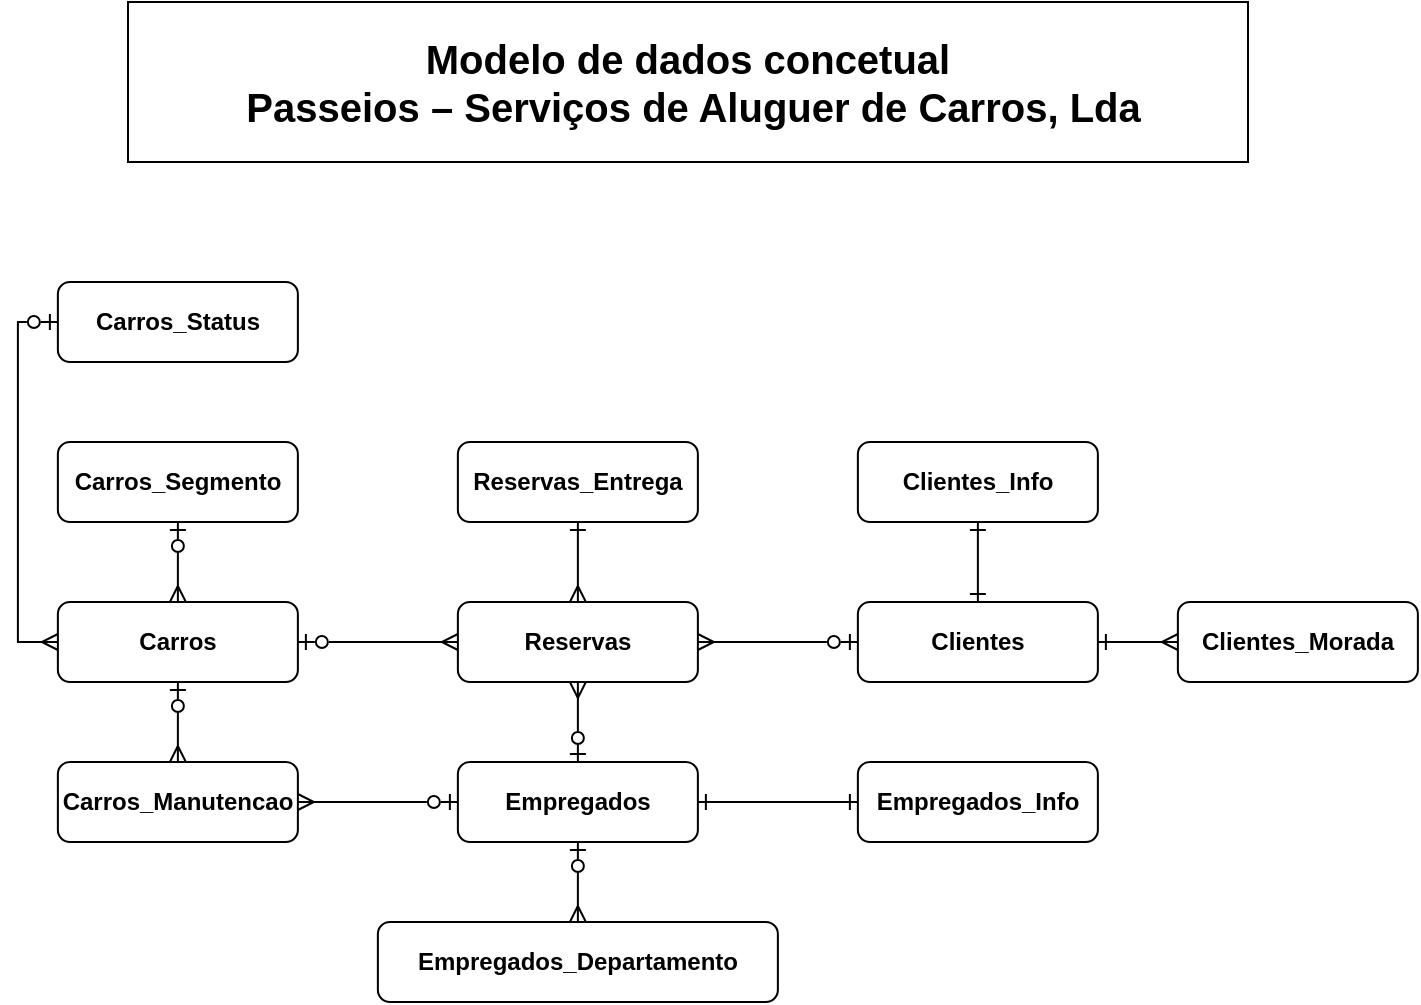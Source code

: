 <mxfile version="24.7.17">
  <diagram name="Page-1" id="qQgYs6vIY1Ci10BiVfxs">
    <mxGraphModel dx="2049" dy="1194" grid="1" gridSize="10" guides="1" tooltips="1" connect="1" arrows="1" fold="1" page="1" pageScale="1" pageWidth="850" pageHeight="1100" math="0" shadow="0">
      <root>
        <mxCell id="0" />
        <mxCell id="1" parent="0" />
        <mxCell id="vGtdWYx5ho8JE4TgwHjV-22" style="edgeStyle=orthogonalEdgeStyle;rounded=0;orthogonalLoop=1;jettySize=auto;html=1;endArrow=ERzeroToOne;endFill=0;startArrow=ERmany;startFill=0;" edge="1" parent="1" source="vGtdWYx5ho8JE4TgwHjV-1" target="vGtdWYx5ho8JE4TgwHjV-5">
          <mxGeometry relative="1" as="geometry" />
        </mxCell>
        <mxCell id="vGtdWYx5ho8JE4TgwHjV-1" value="&lt;span style=&quot;font-weight: 700; text-wrap: nowrap;&quot;&gt;Carros_Manutencao&lt;/span&gt;" style="rounded=1;whiteSpace=wrap;html=1;" vertex="1" parent="1">
          <mxGeometry x="109.94" y="380" width="120" height="40" as="geometry" />
        </mxCell>
        <mxCell id="vGtdWYx5ho8JE4TgwHjV-2" value="&lt;b&gt;&lt;font style=&quot;font-size: 20px;&quot;&gt;Modelo de dados concetual&lt;/font&gt;&lt;/b&gt;&lt;div&gt;&lt;b&gt;&lt;font style=&quot;font-size: 20px;&quot;&gt;&amp;nbsp;Passeios – Serviços de Aluguer de Carros, Lda&lt;/font&gt;&lt;/b&gt;&lt;/div&gt;" style="rounded=0;whiteSpace=wrap;html=1;" vertex="1" parent="1">
          <mxGeometry x="145" width="560" height="80" as="geometry" />
        </mxCell>
        <mxCell id="vGtdWYx5ho8JE4TgwHjV-20" style="edgeStyle=orthogonalEdgeStyle;rounded=0;orthogonalLoop=1;jettySize=auto;html=1;endArrow=ERmany;endFill=0;startArrow=ERzeroToOne;startFill=0;entryX=0;entryY=0.5;entryDx=0;entryDy=0;" edge="1" parent="1" source="vGtdWYx5ho8JE4TgwHjV-3" target="vGtdWYx5ho8JE4TgwHjV-5">
          <mxGeometry relative="1" as="geometry">
            <Array as="points">
              <mxPoint x="89.94" y="160.0" />
              <mxPoint x="89.94" y="320" />
            </Array>
          </mxGeometry>
        </mxCell>
        <mxCell id="vGtdWYx5ho8JE4TgwHjV-3" value="&lt;span style=&quot;font-weight: 700; text-wrap: nowrap;&quot;&gt;Carros_Status&lt;/span&gt;" style="rounded=1;whiteSpace=wrap;html=1;" vertex="1" parent="1">
          <mxGeometry x="109.94" y="140" width="120" height="40" as="geometry" />
        </mxCell>
        <mxCell id="vGtdWYx5ho8JE4TgwHjV-21" style="edgeStyle=orthogonalEdgeStyle;rounded=0;orthogonalLoop=1;jettySize=auto;html=1;entryX=0.5;entryY=0;entryDx=0;entryDy=0;startArrow=ERzeroToOne;startFill=0;endArrow=ERmany;endFill=0;" edge="1" parent="1" source="vGtdWYx5ho8JE4TgwHjV-4" target="vGtdWYx5ho8JE4TgwHjV-5">
          <mxGeometry relative="1" as="geometry" />
        </mxCell>
        <mxCell id="vGtdWYx5ho8JE4TgwHjV-4" value="&lt;span style=&quot;font-weight: 700; text-wrap: nowrap;&quot;&gt;Carros_Segmento&lt;/span&gt;" style="rounded=1;whiteSpace=wrap;html=1;" vertex="1" parent="1">
          <mxGeometry x="109.94" y="220" width="120" height="40" as="geometry" />
        </mxCell>
        <mxCell id="vGtdWYx5ho8JE4TgwHjV-23" style="edgeStyle=orthogonalEdgeStyle;rounded=0;orthogonalLoop=1;jettySize=auto;html=1;entryX=0;entryY=0.5;entryDx=0;entryDy=0;startArrow=ERzeroToOne;startFill=0;endArrow=ERmany;endFill=0;" edge="1" parent="1" source="vGtdWYx5ho8JE4TgwHjV-5" target="vGtdWYx5ho8JE4TgwHjV-6">
          <mxGeometry relative="1" as="geometry" />
        </mxCell>
        <mxCell id="vGtdWYx5ho8JE4TgwHjV-5" value="&lt;span style=&quot;font-weight: 700; text-wrap: nowrap;&quot;&gt;Carros&lt;/span&gt;" style="rounded=1;whiteSpace=wrap;html=1;" vertex="1" parent="1">
          <mxGeometry x="109.94" y="300" width="120" height="40" as="geometry" />
        </mxCell>
        <mxCell id="vGtdWYx5ho8JE4TgwHjV-25" style="edgeStyle=orthogonalEdgeStyle;rounded=0;orthogonalLoop=1;jettySize=auto;html=1;endArrow=ERone;endFill=0;startArrow=ERmany;startFill=0;" edge="1" parent="1" source="vGtdWYx5ho8JE4TgwHjV-6" target="vGtdWYx5ho8JE4TgwHjV-7">
          <mxGeometry relative="1" as="geometry" />
        </mxCell>
        <mxCell id="vGtdWYx5ho8JE4TgwHjV-6" value="&lt;span style=&quot;font-weight: 700; text-wrap: nowrap;&quot;&gt;Reservas&lt;/span&gt;" style="rounded=1;whiteSpace=wrap;html=1;" vertex="1" parent="1">
          <mxGeometry x="309.94" y="300" width="120" height="40" as="geometry" />
        </mxCell>
        <mxCell id="vGtdWYx5ho8JE4TgwHjV-7" value="&lt;span style=&quot;font-weight: 700; text-wrap: nowrap;&quot;&gt;Reservas_Entrega&lt;/span&gt;" style="rounded=1;whiteSpace=wrap;html=1;" vertex="1" parent="1">
          <mxGeometry x="309.94" y="220" width="120" height="40" as="geometry" />
        </mxCell>
        <mxCell id="vGtdWYx5ho8JE4TgwHjV-8" value="&lt;span style=&quot;font-weight: 700; text-wrap: nowrap;&quot;&gt;Clientes_Info&lt;/span&gt;" style="rounded=1;whiteSpace=wrap;html=1;" vertex="1" parent="1">
          <mxGeometry x="509.94" y="220" width="120" height="40" as="geometry" />
        </mxCell>
        <mxCell id="vGtdWYx5ho8JE4TgwHjV-9" value="&lt;span style=&quot;font-weight: 700; text-wrap: nowrap;&quot;&gt;Clientes_Morada&lt;/span&gt;" style="rounded=1;whiteSpace=wrap;html=1;" vertex="1" parent="1">
          <mxGeometry x="669.94" y="300" width="120" height="40" as="geometry" />
        </mxCell>
        <mxCell id="vGtdWYx5ho8JE4TgwHjV-32" style="edgeStyle=orthogonalEdgeStyle;rounded=0;orthogonalLoop=1;jettySize=auto;html=1;entryX=0.5;entryY=1;entryDx=0;entryDy=0;startArrow=ERone;startFill=0;endArrow=ERone;endFill=0;" edge="1" parent="1" source="vGtdWYx5ho8JE4TgwHjV-10" target="vGtdWYx5ho8JE4TgwHjV-8">
          <mxGeometry relative="1" as="geometry" />
        </mxCell>
        <mxCell id="vGtdWYx5ho8JE4TgwHjV-34" style="edgeStyle=orthogonalEdgeStyle;rounded=0;orthogonalLoop=1;jettySize=auto;html=1;entryX=0;entryY=0.5;entryDx=0;entryDy=0;startArrow=ERone;startFill=0;endArrow=ERmany;endFill=0;" edge="1" parent="1" source="vGtdWYx5ho8JE4TgwHjV-10" target="vGtdWYx5ho8JE4TgwHjV-9">
          <mxGeometry relative="1" as="geometry" />
        </mxCell>
        <mxCell id="vGtdWYx5ho8JE4TgwHjV-35" value="" style="edgeStyle=orthogonalEdgeStyle;rounded=0;orthogonalLoop=1;jettySize=auto;html=1;endArrow=ERmany;endFill=0;startArrow=ERzeroToOne;startFill=0;" edge="1" parent="1" source="vGtdWYx5ho8JE4TgwHjV-10" target="vGtdWYx5ho8JE4TgwHjV-6">
          <mxGeometry relative="1" as="geometry">
            <Array as="points">
              <mxPoint x="469.94" y="320" />
              <mxPoint x="469.94" y="320" />
            </Array>
          </mxGeometry>
        </mxCell>
        <mxCell id="vGtdWYx5ho8JE4TgwHjV-10" value="&lt;span style=&quot;font-weight: 700; text-wrap: nowrap;&quot;&gt;Clientes&lt;/span&gt;" style="rounded=1;whiteSpace=wrap;html=1;" vertex="1" parent="1">
          <mxGeometry x="509.94" y="300" width="120" height="40" as="geometry" />
        </mxCell>
        <mxCell id="vGtdWYx5ho8JE4TgwHjV-27" style="edgeStyle=orthogonalEdgeStyle;rounded=0;orthogonalLoop=1;jettySize=auto;html=1;endArrow=ERzeroToOne;endFill=0;startArrow=ERmany;startFill=0;" edge="1" parent="1" source="vGtdWYx5ho8JE4TgwHjV-11" target="vGtdWYx5ho8JE4TgwHjV-13">
          <mxGeometry relative="1" as="geometry" />
        </mxCell>
        <mxCell id="vGtdWYx5ho8JE4TgwHjV-11" value="&lt;span style=&quot;font-weight: 700; text-wrap: nowrap;&quot;&gt;Empregados_Departamento&lt;/span&gt;" style="rounded=1;whiteSpace=wrap;html=1;" vertex="1" parent="1">
          <mxGeometry x="269.94" y="460" width="200" height="40" as="geometry" />
        </mxCell>
        <mxCell id="vGtdWYx5ho8JE4TgwHjV-12" value="&lt;span style=&quot;font-weight: 700; text-wrap: nowrap;&quot;&gt;Empregados_Info&lt;/span&gt;" style="rounded=1;whiteSpace=wrap;html=1;" vertex="1" parent="1">
          <mxGeometry x="509.94" y="380" width="120" height="40" as="geometry" />
        </mxCell>
        <mxCell id="vGtdWYx5ho8JE4TgwHjV-26" style="edgeStyle=orthogonalEdgeStyle;rounded=0;orthogonalLoop=1;jettySize=auto;html=1;startArrow=ERzeroToOne;startFill=0;endArrow=ERmany;endFill=0;" edge="1" parent="1" source="vGtdWYx5ho8JE4TgwHjV-13" target="vGtdWYx5ho8JE4TgwHjV-6">
          <mxGeometry relative="1" as="geometry" />
        </mxCell>
        <mxCell id="vGtdWYx5ho8JE4TgwHjV-28" style="edgeStyle=orthogonalEdgeStyle;rounded=0;orthogonalLoop=1;jettySize=auto;html=1;startArrow=ERzeroToOne;startFill=0;endArrow=ERmany;endFill=0;" edge="1" parent="1" source="vGtdWYx5ho8JE4TgwHjV-13" target="vGtdWYx5ho8JE4TgwHjV-1">
          <mxGeometry relative="1" as="geometry" />
        </mxCell>
        <mxCell id="vGtdWYx5ho8JE4TgwHjV-30" style="edgeStyle=orthogonalEdgeStyle;rounded=0;orthogonalLoop=1;jettySize=auto;html=1;entryX=0;entryY=0.5;entryDx=0;entryDy=0;startArrow=ERone;startFill=0;endArrow=ERone;endFill=0;" edge="1" parent="1" source="vGtdWYx5ho8JE4TgwHjV-13" target="vGtdWYx5ho8JE4TgwHjV-12">
          <mxGeometry relative="1" as="geometry" />
        </mxCell>
        <mxCell id="vGtdWYx5ho8JE4TgwHjV-13" value="&lt;span style=&quot;font-weight: 700; text-wrap: nowrap;&quot;&gt;Empregados&lt;/span&gt;" style="rounded=1;whiteSpace=wrap;html=1;" vertex="1" parent="1">
          <mxGeometry x="309.94" y="380" width="120" height="40" as="geometry" />
        </mxCell>
      </root>
    </mxGraphModel>
  </diagram>
</mxfile>
